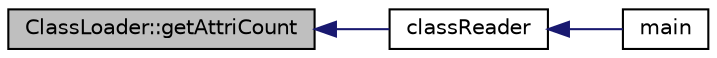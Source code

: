 digraph "ClassLoader::getAttriCount"
{
  edge [fontname="Helvetica",fontsize="10",labelfontname="Helvetica",labelfontsize="10"];
  node [fontname="Helvetica",fontsize="10",shape=record];
  rankdir="LR";
  Node1 [label="ClassLoader::getAttriCount",height=0.2,width=0.4,color="black", fillcolor="grey75", style="filled", fontcolor="black"];
  Node1 -> Node2 [dir="back",color="midnightblue",fontsize="10",style="solid",fontname="Helvetica"];
  Node2 [label="classReader",height=0.2,width=0.4,color="black", fillcolor="white", style="filled",URL="$jvm_8cpp.html#a893044ba12149c5e0ed3b4a19474fc4a",tooltip="Chama o exibidor de ClassLoader. "];
  Node2 -> Node3 [dir="back",color="midnightblue",fontsize="10",style="solid",fontname="Helvetica"];
  Node3 [label="main",height=0.2,width=0.4,color="black", fillcolor="white", style="filled",URL="$jvm_8cpp.html#a0ddf1224851353fc92bfbff6f499fa97",tooltip="Função main. "];
}
